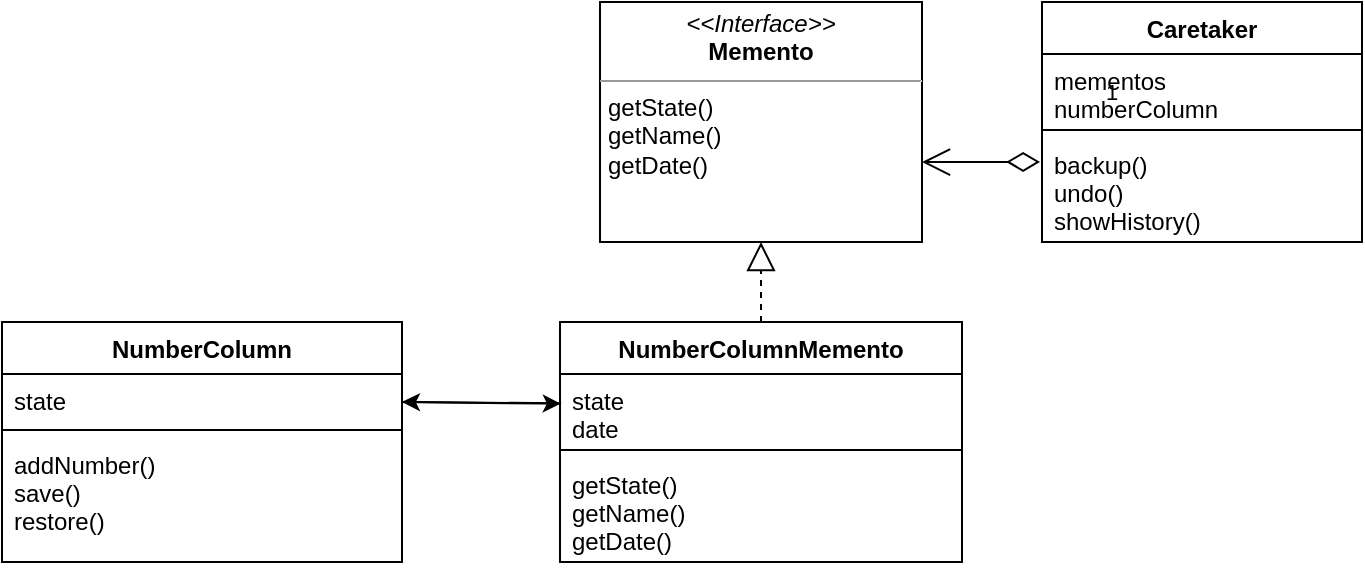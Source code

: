 <mxfile version="20.2.3" type="device"><diagram id="nB49i7TH0BTFZbtzXf2y" name="Singleton"><mxGraphModel dx="920" dy="1496" grid="1" gridSize="10" guides="1" tooltips="1" connect="1" arrows="1" fold="1" page="1" pageScale="1" pageWidth="827" pageHeight="1169" math="0" shadow="0"><root><mxCell id="0"/><mxCell id="1" parent="0"/><mxCell id="bIFPxtxmCe4oeI9VfIdN-2" value="1" style="endArrow=open;html=1;endSize=12;startArrow=diamondThin;startSize=14;startFill=0;edgeStyle=orthogonalEdgeStyle;align=left;verticalAlign=bottom;rounded=0;exitX=-0.006;exitY=0.23;exitDx=0;exitDy=0;exitPerimeter=0;entryX=1;entryY=0.667;entryDx=0;entryDy=0;entryPerimeter=0;" edge="1" parent="1" source="NV215gdg77gjgrnoeRMn-58" target="NV215gdg77gjgrnoeRMn-44"><mxGeometry x="-1" y="-40" relative="1" as="geometry"><mxPoint x="500" y="340" as="sourcePoint"/><mxPoint x="660" y="340" as="targetPoint"/><mxPoint x="31" y="14" as="offset"/></mxGeometry></mxCell><mxCell id="NV215gdg77gjgrnoeRMn-28" value="NumberColumn" style="swimlane;fontStyle=1;align=center;verticalAlign=top;childLayout=stackLayout;horizontal=1;startSize=26;horizontalStack=0;resizeParent=1;resizeParentMax=0;resizeLast=0;collapsible=1;marginBottom=0;" parent="1" vertex="1"><mxGeometry x="40" y="360" width="200" height="120" as="geometry"/></mxCell><mxCell id="NV215gdg77gjgrnoeRMn-29" value="state" style="text;strokeColor=none;fillColor=none;align=left;verticalAlign=top;spacingLeft=4;spacingRight=4;overflow=hidden;rotatable=0;points=[[0,0.5],[1,0.5]];portConstraint=eastwest;" parent="NV215gdg77gjgrnoeRMn-28" vertex="1"><mxGeometry y="26" width="200" height="24" as="geometry"/></mxCell><mxCell id="NV215gdg77gjgrnoeRMn-30" value="" style="line;strokeWidth=1;fillColor=none;align=left;verticalAlign=middle;spacingTop=-1;spacingLeft=3;spacingRight=3;rotatable=0;labelPosition=right;points=[];portConstraint=eastwest;" parent="NV215gdg77gjgrnoeRMn-28" vertex="1"><mxGeometry y="50" width="200" height="8" as="geometry"/></mxCell><mxCell id="NV215gdg77gjgrnoeRMn-31" value="addNumber()&#10;save()&#10;restore()&#10;" style="text;strokeColor=none;fillColor=none;align=left;verticalAlign=top;spacingLeft=4;spacingRight=4;overflow=hidden;rotatable=0;points=[[0,0.5],[1,0.5]];portConstraint=eastwest;" parent="NV215gdg77gjgrnoeRMn-28" vertex="1"><mxGeometry y="58" width="200" height="62" as="geometry"/></mxCell><mxCell id="NV215gdg77gjgrnoeRMn-44" value="&lt;p style=&quot;margin:0px;margin-top:4px;text-align:center;&quot;&gt;&lt;i&gt;&amp;lt;&amp;lt;Interface&amp;gt;&amp;gt;&lt;/i&gt;&lt;br&gt;&lt;b&gt;Memento&lt;/b&gt;&lt;/p&gt;&lt;hr size=&quot;1&quot;&gt;&lt;p style=&quot;margin:0px;margin-left:4px;&quot;&gt;getState()&lt;/p&gt;&lt;p style=&quot;margin:0px;margin-left:4px;&quot;&gt;getName()&lt;/p&gt;&lt;p style=&quot;margin:0px;margin-left:4px;&quot;&gt;getDate()&lt;br&gt;&lt;br&gt;&lt;/p&gt;" style="verticalAlign=top;align=left;overflow=fill;fontSize=12;fontFamily=Helvetica;html=1;" parent="1" vertex="1"><mxGeometry x="339" y="200" width="161" height="120" as="geometry"/></mxCell><mxCell id="NV215gdg77gjgrnoeRMn-51" value="NumberColumnMemento" style="swimlane;fontStyle=1;align=center;verticalAlign=top;childLayout=stackLayout;horizontal=1;startSize=26;horizontalStack=0;resizeParent=1;resizeParentMax=0;resizeLast=0;collapsible=1;marginBottom=0;" parent="1" vertex="1"><mxGeometry x="319" y="360" width="201" height="120" as="geometry"/></mxCell><mxCell id="NV215gdg77gjgrnoeRMn-52" value="state&#10;date" style="text;strokeColor=none;fillColor=none;align=left;verticalAlign=top;spacingLeft=4;spacingRight=4;overflow=hidden;rotatable=0;points=[[0,0.5],[1,0.5]];portConstraint=eastwest;" parent="NV215gdg77gjgrnoeRMn-51" vertex="1"><mxGeometry y="26" width="201" height="34" as="geometry"/></mxCell><mxCell id="NV215gdg77gjgrnoeRMn-53" value="" style="line;strokeWidth=1;fillColor=none;align=left;verticalAlign=middle;spacingTop=-1;spacingLeft=3;spacingRight=3;rotatable=0;labelPosition=right;points=[];portConstraint=eastwest;" parent="NV215gdg77gjgrnoeRMn-51" vertex="1"><mxGeometry y="60" width="201" height="8" as="geometry"/></mxCell><mxCell id="NV215gdg77gjgrnoeRMn-54" value="getState()&#10;getName()&#10;getDate()" style="text;strokeColor=none;fillColor=none;align=left;verticalAlign=top;spacingLeft=4;spacingRight=4;overflow=hidden;rotatable=0;points=[[0,0.5],[1,0.5]];portConstraint=eastwest;" parent="NV215gdg77gjgrnoeRMn-51" vertex="1"><mxGeometry y="68" width="201" height="52" as="geometry"/></mxCell><mxCell id="NV215gdg77gjgrnoeRMn-55" value="Caretaker" style="swimlane;fontStyle=1;align=center;verticalAlign=top;childLayout=stackLayout;horizontal=1;startSize=26;horizontalStack=0;resizeParent=1;resizeParentMax=0;resizeLast=0;collapsible=1;marginBottom=0;" parent="1" vertex="1"><mxGeometry x="560" y="200" width="160" height="120" as="geometry"/></mxCell><mxCell id="NV215gdg77gjgrnoeRMn-56" value="mementos&#10;numberColumn" style="text;strokeColor=none;fillColor=none;align=left;verticalAlign=top;spacingLeft=4;spacingRight=4;overflow=hidden;rotatable=0;points=[[0,0.5],[1,0.5]];portConstraint=eastwest;" parent="NV215gdg77gjgrnoeRMn-55" vertex="1"><mxGeometry y="26" width="160" height="34" as="geometry"/></mxCell><mxCell id="NV215gdg77gjgrnoeRMn-57" value="" style="line;strokeWidth=1;fillColor=none;align=left;verticalAlign=middle;spacingTop=-1;spacingLeft=3;spacingRight=3;rotatable=0;labelPosition=right;points=[];portConstraint=eastwest;" parent="NV215gdg77gjgrnoeRMn-55" vertex="1"><mxGeometry y="60" width="160" height="8" as="geometry"/></mxCell><mxCell id="NV215gdg77gjgrnoeRMn-58" value="backup()&#10;undo()&#10;showHistory()&#10;" style="text;strokeColor=none;fillColor=none;align=left;verticalAlign=top;spacingLeft=4;spacingRight=4;overflow=hidden;rotatable=0;points=[[0,0.5],[1,0.5]];portConstraint=eastwest;" parent="NV215gdg77gjgrnoeRMn-55" vertex="1"><mxGeometry y="68" width="160" height="52" as="geometry"/></mxCell><mxCell id="NV215gdg77gjgrnoeRMn-60" value="" style="endArrow=block;dashed=1;endFill=0;endSize=12;html=1;rounded=0;exitX=0.5;exitY=0;exitDx=0;exitDy=0;entryX=0.5;entryY=1;entryDx=0;entryDy=0;" parent="1" source="NV215gdg77gjgrnoeRMn-51" target="NV215gdg77gjgrnoeRMn-44" edge="1"><mxGeometry width="160" relative="1" as="geometry"><mxPoint x="470" y="500" as="sourcePoint"/><mxPoint x="630" y="500" as="targetPoint"/></mxGeometry></mxCell><mxCell id="NV215gdg77gjgrnoeRMn-66" value="" style="endArrow=classic;html=1;rounded=0;entryX=0.002;entryY=0.437;entryDx=0;entryDy=0;entryPerimeter=0;" parent="1" target="NV215gdg77gjgrnoeRMn-52" edge="1"><mxGeometry width="50" height="50" relative="1" as="geometry"><mxPoint x="240" y="400" as="sourcePoint"/><mxPoint x="440" y="360" as="targetPoint"/></mxGeometry></mxCell><mxCell id="bIFPxtxmCe4oeI9VfIdN-1" value="" style="endArrow=classic;html=1;rounded=0;exitX=0.003;exitY=0.431;exitDx=0;exitDy=0;exitPerimeter=0;" edge="1" parent="1" source="NV215gdg77gjgrnoeRMn-52"><mxGeometry width="50" height="50" relative="1" as="geometry"><mxPoint x="290" y="418" as="sourcePoint"/><mxPoint x="240" y="400" as="targetPoint"/></mxGeometry></mxCell></root></mxGraphModel></diagram></mxfile>